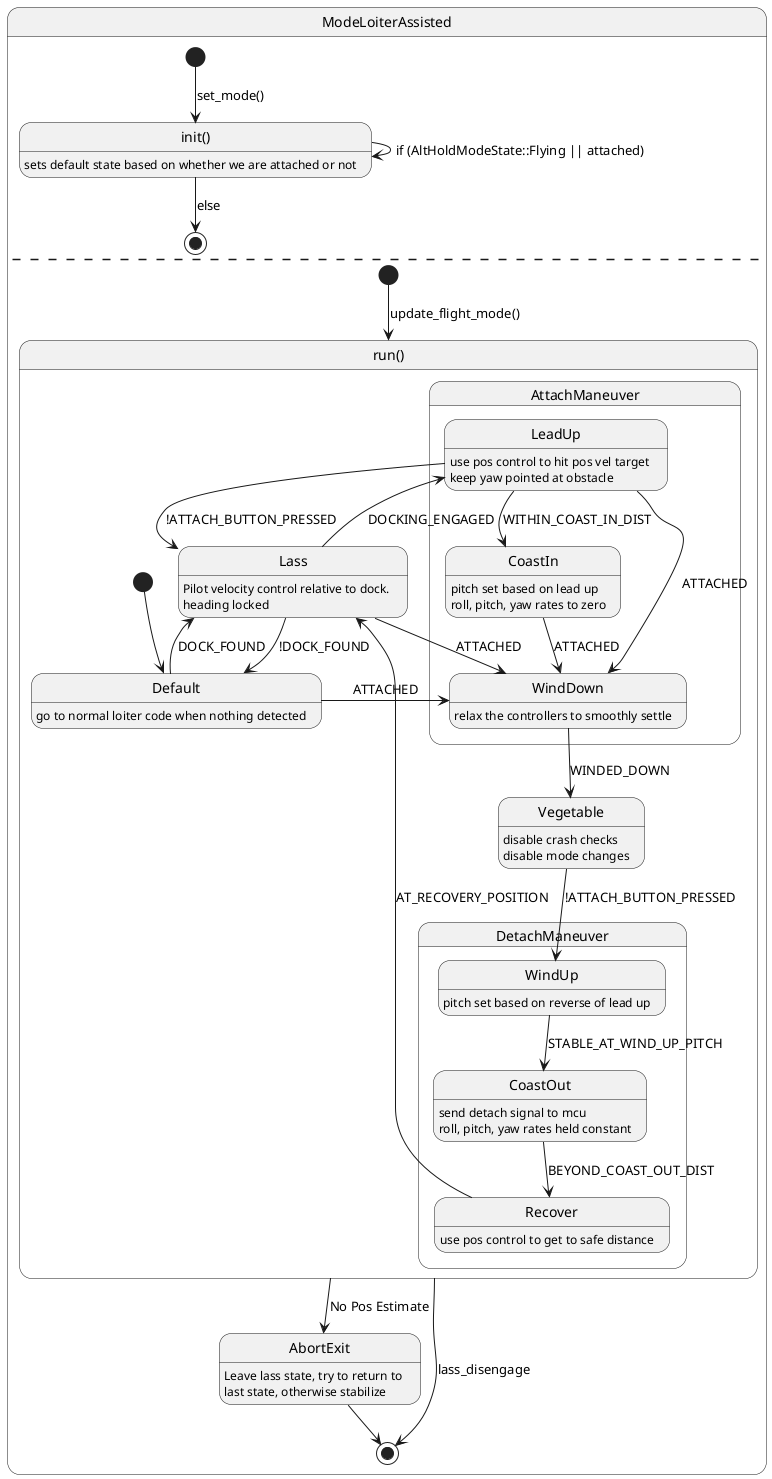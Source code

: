 @startuml Lass State Machine


state ModeLoiterAssisted {

' States
state "init()" as init: \
sets default state based on whether we are attached or not

' Transitions
[*] --> init : set_mode()
init --> [*] : else
init --> init : if (AltHoldModeState::Flying || attached)

' ==========================
--

state "run()" as run{

' States
state Lass: \
Pilot velocity control relative to dock. \n\
heading locked

State AttachManeuver {
State LeadUp: \
use pos control to hit pos vel target \n\
keep yaw pointed at obstacle

State CoastIn: \
pitch set based on lead up \n\
roll, pitch, yaw rates to zero

State WindDown: \
relax the controllers to smoothly settle
}


state Vegetable: \
disable crash checks \n\
disable mode changes 

State DetachManeuver {
State WindUp: \
pitch set based on reverse of lead up

State CoastOut: \
send detach signal to mcu \n\
roll, pitch, yaw rates held constant

State Recover: \
use pos control to get to safe distance
}

State Default: \
go to normal loiter code when nothing detected

' State Abort: \
' abort state to escape blade


' Transitions
[*] --> Default
Default --> Lass : DOCK_FOUND
Default --> WindDown : ATTACHED
Lass --> Default : !DOCK_FOUND
Lass --> LeadUp : DOCKING_ENGAGED
Lass --> WindDown : ATTACHED
LeadUp --> CoastIn : WITHIN_COAST_IN_DIST
LeadUp --> WindDown : ATTACHED
LeadUp --> Lass : !ATTACH_BUTTON_PRESSED
CoastIn --> WindDown : ATTACHED
' CoastIn --> Abort : FALLING
WindDown --> Vegetable : WINDED_DOWN
' WindDown --> Abort : FALLING
Vegetable --> WindUp : !ATTACH_BUTTON_PRESSED
WindUp --> CoastOut : STABLE_AT_WIND_UP_PITCH
CoastOut --> Recover : BEYOND_COAST_OUT_DIST
Recover --> Lass : AT_RECOVERY_POSITION
}

State AbortExit: \
Leave lass state, try to return to \n\
last state, otherwise stabilize
 
[*] --> run : update_flight_mode()
run --> [*] : lass_disengage
run --> AbortExit : No Pos Estimate
AbortExit --> [*]
}



@enduml

' https://plantuml.com/state-diagram
